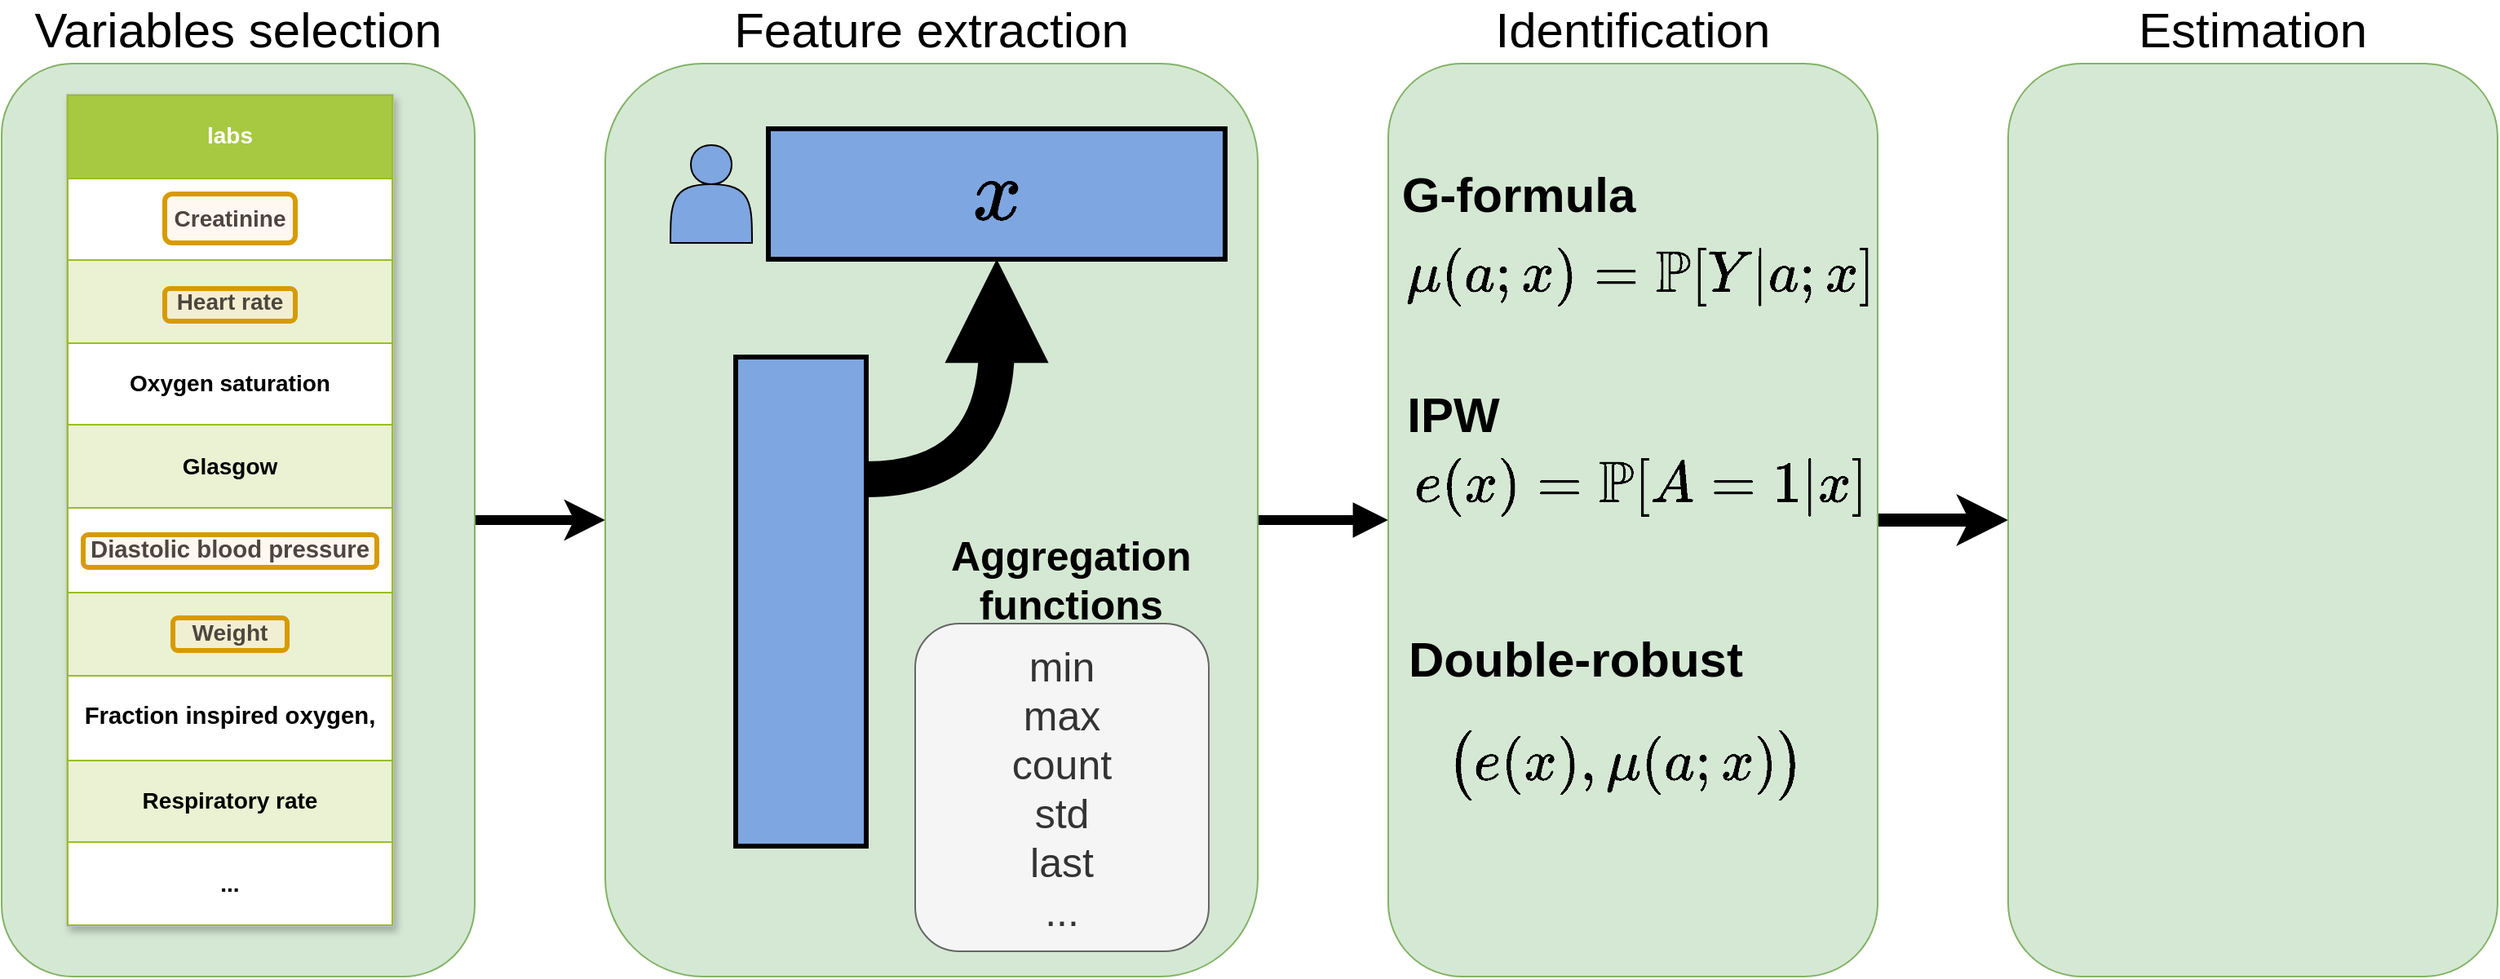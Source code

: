 <mxfile version="20.2.8" type="device"><diagram name="Page-1" id="bd83a815-5ea8-2e97-e5ec-87c9f400f2fa"><mxGraphModel dx="1422" dy="815" grid="1" gridSize="10" guides="1" tooltips="1" connect="1" arrows="1" fold="1" page="1" pageScale="1.5" pageWidth="1169" pageHeight="826" background="none" math="1" shadow="0"><root><mxCell id="0" style=";html=1;"/><mxCell id="1" style=";html=1;" parent="0"/><mxCell id="UJCGpMKkWv5VHLOaRZoO-4" value="" style="edgeStyle=orthogonalEdgeStyle;rounded=0;orthogonalLoop=1;jettySize=auto;html=1;fontSize=30;strokeWidth=6;" parent="1" source="UJCGpMKkWv5VHLOaRZoO-1" target="UJCGpMKkWv5VHLOaRZoO-3" edge="1"><mxGeometry relative="1" as="geometry"/></mxCell><mxCell id="UJCGpMKkWv5VHLOaRZoO-1" value="&lt;font style=&quot;font-size: 30px;&quot;&gt;Variables selection&lt;br&gt;&lt;/font&gt;" style="rounded=1;whiteSpace=wrap;html=1;verticalAlign=bottom;labelPosition=center;verticalLabelPosition=top;align=center;fillColor=#d5e8d4;strokeColor=#82b366;" parent="1" vertex="1"><mxGeometry x="150" y="200" width="290" height="560" as="geometry"/></mxCell><mxCell id="1516e18e63f93b96-1" value="&lt;table style=&quot;width: 100% ; height: 100% ; border-collapse: collapse&quot; width=&quot;100%&quot; cellpadding=&quot;4&quot; border=&quot;1&quot;&gt;&lt;tbody&gt;&lt;tr style=&quot;background-color: #a7c942 ; color: #ffffff ; border: 1px solid #98bf21&quot; align=&quot;center&quot;&gt;&lt;th&gt;labs&lt;/th&gt;&lt;/tr&gt;&lt;tr style=&quot;border: 1px solid #98bf21&quot;&gt;&lt;td&gt;Creatinine&lt;span style=&quot;&quot;&gt;&#9;&lt;/span&gt;&lt;span style=&quot;&quot;&gt;&lt;/span&gt;&lt;/td&gt;&lt;/tr&gt;&lt;tr style=&quot;background-color: #eaf2d3 ; border: 1px solid #98bf21&quot;&gt;&lt;td&gt;Heart rate&lt;br&gt;&lt;/td&gt;&lt;/tr&gt;&lt;tr style=&quot;border: 1px solid #98bf21&quot;&gt;&lt;td&gt;Oxygen saturation&lt;span style=&quot;&quot;&gt;&#9;&lt;/span&gt;&lt;br&gt;&lt;/td&gt;&lt;/tr&gt;&lt;tr style=&quot;background-color: #eaf2d3 ; border: 1px solid #98bf21&quot;&gt;&lt;td&gt;Glasgow&lt;span style=&quot;&quot;&gt;&#9;&lt;/span&gt;&lt;br&gt;&lt;/td&gt;&lt;/tr&gt;&lt;tr style=&quot;border: 1px solid #98bf21&quot;&gt;&lt;td&gt;&lt;span id=&quot;docs-internal-guid-691b9d7f-7fff-a39a-5159-aa9cf7a44a4c&quot; style=&quot;font-size: 11pt; font-family: Arial; color: rgb(0, 0, 0); background-color: transparent; font-style: normal; font-variant: normal; text-decoration: none; vertical-align: baseline;&quot;&gt;Diastolic blood pressure&lt;/span&gt;&lt;/td&gt;&lt;/tr&gt;&lt;tr style=&quot;background-color: #eaf2d3 ; border: 1px solid #98bf21&quot;&gt;&lt;td&gt;Weight&lt;span style=&quot;&quot;&gt;&#9;&lt;/span&gt;&lt;br&gt;&lt;/td&gt;&lt;/tr&gt;&lt;tr style=&quot;border: 1px solid #98bf21&quot;&gt;&lt;td&gt;&lt;span id=&quot;docs-internal-guid-691b9d7f-7fff-a39a-5159-aa9cf7a44a4c&quot; style=&quot;font-size: 11pt; font-family: Arial; color: rgb(0, 0, 0); background-color: transparent; font-style: normal; font-variant: normal; text-decoration: none; vertical-align: baseline;&quot;&gt;Fraction inspired oxygen,&lt;/span&gt;&lt;/td&gt;&lt;/tr&gt;&lt;tr style=&quot;background-color: #eaf2d3 ; border: 1px solid #98bf21&quot;&gt;&lt;td&gt;Respiratory rate&lt;br&gt;&lt;/td&gt;&lt;/tr&gt;&lt;tr style=&quot;border: 1px solid #98bf21&quot;&gt;&lt;td&gt;...&lt;br&gt;&lt;/td&gt;&lt;/tr&gt;&lt;/tbody&gt;&lt;/table&gt;" style="text;html=1;strokeColor=#c0c0c0;fillColor=#ffffff;overflow=fill;rounded=0;shadow=1;fontSize=14;fontColor=#000000;fontStyle=1;align=center;" parent="1" vertex="1"><mxGeometry x="190" y="219" width="200" height="510" as="geometry"/></mxCell><mxCell id="UJCGpMKkWv5VHLOaRZoO-35" value="" style="edgeStyle=orthogonalEdgeStyle;curved=1;rounded=0;orthogonalLoop=1;jettySize=auto;html=1;strokeWidth=6;fontSize=25;fontColor=#000000;endArrow=block;endFill=1;" parent="1" source="UJCGpMKkWv5VHLOaRZoO-3" target="UJCGpMKkWv5VHLOaRZoO-34" edge="1"><mxGeometry relative="1" as="geometry"/></mxCell><mxCell id="UJCGpMKkWv5VHLOaRZoO-3" value="&lt;font style=&quot;font-size: 30px;&quot;&gt;Feature extraction&lt;br&gt;&lt;/font&gt;" style="rounded=1;whiteSpace=wrap;html=1;verticalAlign=bottom;labelPosition=center;verticalLabelPosition=top;align=center;fillColor=#d5e8d4;strokeColor=#82b366;" parent="1" vertex="1"><mxGeometry x="520" y="200" width="400" height="560" as="geometry"/></mxCell><mxCell id="UJCGpMKkWv5VHLOaRZoO-26" style="edgeStyle=orthogonalEdgeStyle;rounded=0;orthogonalLoop=1;jettySize=auto;html=1;exitX=1;exitY=0.25;exitDx=0;exitDy=0;fontSize=15;fontColor=#000000;entryX=1;entryY=0.5;entryDx=0;entryDy=0;curved=1;strokeWidth=22;endArrow=block;endFill=1;" parent="1" source="UJCGpMKkWv5VHLOaRZoO-20" target="UJCGpMKkWv5VHLOaRZoO-21" edge="1"><mxGeometry relative="1" as="geometry"/></mxCell><mxCell id="UJCGpMKkWv5VHLOaRZoO-20" value="" style="rounded=0;whiteSpace=wrap;html=1;sketch=0;fontSize=15;fillColor=#7EA6E0;strokeColor=default;strokeWidth=3;" parent="1" vertex="1"><mxGeometry x="600" y="380" width="80" height="300" as="geometry"/></mxCell><mxCell id="UJCGpMKkWv5VHLOaRZoO-21" value="" style="rounded=0;whiteSpace=wrap;html=1;sketch=0;fontSize=15;rotation=90;fillColor=#7EA6E0;strokeColor=default;strokeWidth=3;" parent="1" vertex="1"><mxGeometry x="720" y="140" width="80" height="280" as="geometry"/></mxCell><mxCell id="UJCGpMKkWv5VHLOaRZoO-27" value="" style="shape=actor;whiteSpace=wrap;html=1;sketch=0;fontSize=15;fontColor=#000000;fillColor=#7EA6E0;" parent="1" vertex="1"><mxGeometry x="560" y="250" width="50" height="60" as="geometry"/></mxCell><mxCell id="UJCGpMKkWv5VHLOaRZoO-28" value="" style="shape=image;html=1;verticalAlign=top;verticalLabelPosition=bottom;labelBackgroundColor=#ffffff;imageAspect=0;aspect=fixed;image=https://cdn4.iconfinder.com/data/icons/developer-set-3/128/sc1-128.png;sketch=0;strokeColor=default;strokeWidth=3;fontSize=15;fontColor=#000000;fillColor=#7EA6E0;" parent="1" vertex="1"><mxGeometry x="490" y="380" width="160" height="160" as="geometry"/></mxCell><mxCell id="UJCGpMKkWv5VHLOaRZoO-33" value="" style="group" parent="1" vertex="1" connectable="0"><mxGeometry x="710" y="480" width="180" height="264.5" as="geometry"/></mxCell><mxCell id="UJCGpMKkWv5VHLOaRZoO-31" value="&lt;div style=&quot;font-size: 25px;&quot;&gt;&lt;span style=&quot;font-weight: normal;&quot;&gt;min&lt;/span&gt;&lt;/div&gt;&lt;div style=&quot;font-size: 25px;&quot;&gt;&lt;span style=&quot;font-weight: normal;&quot;&gt;max&lt;/span&gt;&lt;/div&gt;&lt;div style=&quot;font-size: 25px;&quot;&gt;&lt;span style=&quot;font-weight: normal;&quot;&gt;count&lt;/span&gt;&lt;/div&gt;&lt;div style=&quot;font-size: 25px;&quot;&gt;&lt;span style=&quot;font-weight: normal;&quot;&gt;std&lt;/span&gt;&lt;/div&gt;&lt;div style=&quot;font-size: 25px;&quot;&gt;&lt;span style=&quot;font-weight: normal;&quot;&gt;last&lt;/span&gt;&lt;/div&gt;&lt;div style=&quot;font-size: 25px;&quot;&gt;&lt;span style=&quot;font-weight: normal;&quot;&gt;...&lt;/span&gt;&lt;br style=&quot;font-size: 25px;&quot;&gt;&lt;/div&gt;" style="rounded=1;whiteSpace=wrap;html=1;sketch=0;strokeWidth=1;fontSize=25;fillColor=#f5f5f5;fontColor=#333333;strokeColor=#666666;" parent="UJCGpMKkWv5VHLOaRZoO-33" vertex="1"><mxGeometry y="63.5" width="180" height="201" as="geometry"/></mxCell><mxCell id="UJCGpMKkWv5VHLOaRZoO-32" value="Aggregation &lt;br&gt;&lt;div align=&quot;center&quot;&gt;functions&lt;/div&gt;" style="text;whiteSpace=wrap;html=1;fontSize=25;fontColor=#000000;fontStyle=1" parent="UJCGpMKkWv5VHLOaRZoO-33" vertex="1"><mxGeometry x="20" width="140" height="85" as="geometry"/></mxCell><mxCell id="JQVkvr5YXo8bN9fTYGfa-14" value="" style="edgeStyle=orthogonalEdgeStyle;rounded=0;orthogonalLoop=1;jettySize=auto;html=1;fontSize=30;strokeWidth=8;" parent="1" source="UJCGpMKkWv5VHLOaRZoO-34" target="JQVkvr5YXo8bN9fTYGfa-13" edge="1"><mxGeometry relative="1" as="geometry"/></mxCell><mxCell id="UJCGpMKkWv5VHLOaRZoO-34" value="Identification" style="rounded=1;whiteSpace=wrap;html=1;verticalAlign=bottom;labelPosition=center;verticalLabelPosition=top;align=center;fillColor=#d5e8d4;strokeColor=#82b366;fontSize=30;" parent="1" vertex="1"><mxGeometry x="1000" y="200" width="300" height="560" as="geometry"/></mxCell><mxCell id="JQVkvr5YXo8bN9fTYGfa-1" value="`x`" style="text;html=1;strokeColor=none;fillColor=none;align=center;verticalAlign=middle;whiteSpace=wrap;rounded=0;sketch=0;strokeWidth=1;fontSize=45;fontColor=#000000;" parent="1" vertex="1"><mxGeometry x="670" y="230" width="180" height="100" as="geometry"/></mxCell><mxCell id="JQVkvr5YXo8bN9fTYGfa-2" value="$$e(x)=\mathbb{P}[A=1|x]$$" style="text;html=1;strokeColor=none;fillColor=none;align=center;verticalAlign=middle;whiteSpace=wrap;rounded=0;sketch=0;strokeWidth=1;fontSize=30;fontColor=#000000;" parent="1" vertex="1"><mxGeometry x="1000" y="409" width="310" height="100" as="geometry"/></mxCell><mxCell id="JQVkvr5YXo8bN9fTYGfa-8" value="Double-robust" style="text;html=1;strokeColor=none;fillColor=none;align=center;verticalAlign=middle;whiteSpace=wrap;rounded=0;fontSize=30;fontStyle=1" parent="1" vertex="1"><mxGeometry x="950" y="550" width="330" height="30" as="geometry"/></mxCell><mxCell id="JQVkvr5YXo8bN9fTYGfa-9" value="IPW" style="text;html=1;strokeColor=none;fillColor=none;align=center;verticalAlign=middle;whiteSpace=wrap;rounded=0;fontSize=30;fontStyle=1" parent="1" vertex="1"><mxGeometry x="950" y="400" width="180" height="30" as="geometry"/></mxCell><mxCell id="JQVkvr5YXo8bN9fTYGfa-10" value="$$\big(e(x), \mu(a;x)\big)$$" style="text;html=1;strokeColor=none;fillColor=none;align=center;verticalAlign=middle;whiteSpace=wrap;rounded=0;sketch=0;strokeWidth=1;fontSize=30;fontColor=#000000;" parent="1" vertex="1"><mxGeometry x="920" y="580" width="450" height="100" as="geometry"/></mxCell><mxCell id="JQVkvr5YXo8bN9fTYGfa-13" value="Estimation" style="rounded=1;whiteSpace=wrap;html=1;verticalAlign=bottom;labelPosition=center;verticalLabelPosition=top;align=center;fillColor=#d5e8d4;strokeColor=#82b366;fontSize=30;" parent="1" vertex="1"><mxGeometry x="1380" y="200" width="300" height="560" as="geometry"/></mxCell><mxCell id="JQVkvr5YXo8bN9fTYGfa-19" value="" style="shape=image;imageAspect=0;aspect=fixed;verticalLabelPosition=bottom;verticalAlign=top;fontSize=30;image=https://external-content.duckduckgo.com/iu/?u=https%3A%2F%2Fcdn0.iconfinder.com%2Fdata%2Ficons%2Fpresentation-graphs-vol-2%2F48%2Fv-35-512.png&amp;f=1&amp;nofb=1;" parent="1" vertex="1"><mxGeometry x="1480" y="230.5" width="180" height="180" as="geometry"/></mxCell><mxCell id="JQVkvr5YXo8bN9fTYGfa-20" value="" style="shape=image;imageAspect=0;aspect=fixed;verticalLabelPosition=bottom;verticalAlign=top;fontSize=30;image=https://external-content.duckduckgo.com/iu/?u=https%3A%2F%2Ficons.veryicon.com%2Fpng%2Fo%2Fmiscellaneous%2Fcolor-work-icon%2Fartificial-neural-network.png&amp;f=1&amp;nofb=1;" parent="1" vertex="1"><mxGeometry x="1480" y="580" width="162" height="162" as="geometry"/></mxCell><mxCell id="JQVkvr5YXo8bN9fTYGfa-22" value="" style="shape=image;verticalLabelPosition=bottom;labelBackgroundColor=default;verticalAlign=top;aspect=fixed;imageAspect=0;image=https://static.thenounproject.com/png/961660-200.png;" parent="1" vertex="1"><mxGeometry x="1390" y="400" width="172.5" height="172.5" as="geometry"/></mxCell><mxCell id="JQVkvr5YXo8bN9fTYGfa-23" value="" style="rounded=1;whiteSpace=wrap;html=1;fontSize=30;strokeWidth=3;fillOpacity=30;fillColor=#ffe6cc;strokeColor=#d79b00;" parent="1" vertex="1"><mxGeometry x="250" y="280" width="80" height="30" as="geometry"/></mxCell><mxCell id="JQVkvr5YXo8bN9fTYGfa-24" value="" style="rounded=1;whiteSpace=wrap;html=1;fontSize=30;strokeWidth=3;fillOpacity=30;fillColor=#ffe6cc;strokeColor=#d79b00;" parent="1" vertex="1"><mxGeometry x="250" y="338" width="80" height="20" as="geometry"/></mxCell><mxCell id="JQVkvr5YXo8bN9fTYGfa-25" value="" style="rounded=1;whiteSpace=wrap;html=1;fontSize=30;strokeWidth=3;fillOpacity=30;fillColor=#ffe6cc;strokeColor=#d79b00;" parent="1" vertex="1"><mxGeometry x="200" y="489" width="180" height="20" as="geometry"/></mxCell><mxCell id="JQVkvr5YXo8bN9fTYGfa-26" value="" style="rounded=1;whiteSpace=wrap;html=1;fontSize=30;strokeWidth=3;fillOpacity=30;fillColor=#ffe6cc;strokeColor=#d79b00;" parent="1" vertex="1"><mxGeometry x="255" y="540" width="70" height="20" as="geometry"/></mxCell><mxCell id="0Q4zFY5bsi0acfPpEXqV-4" value="$$\mu(a;x)=\mathbb{P}[Y|a;x]$$" style="text;html=1;strokeColor=none;fillColor=none;align=center;verticalAlign=middle;whiteSpace=wrap;rounded=0;sketch=0;strokeWidth=1;fontSize=30;fontColor=#000000;" parent="1" vertex="1"><mxGeometry x="1000" y="280" width="310" height="100" as="geometry"/></mxCell><mxCell id="JQVkvr5YXo8bN9fTYGfa-6" value="G-formula" style="text;html=1;strokeColor=none;fillColor=none;align=center;verticalAlign=middle;whiteSpace=wrap;rounded=0;fontSize=30;fontStyle=1" parent="1" vertex="1"><mxGeometry x="990" y="265" width="180" height="30" as="geometry"/></mxCell></root></mxGraphModel></diagram></mxfile>